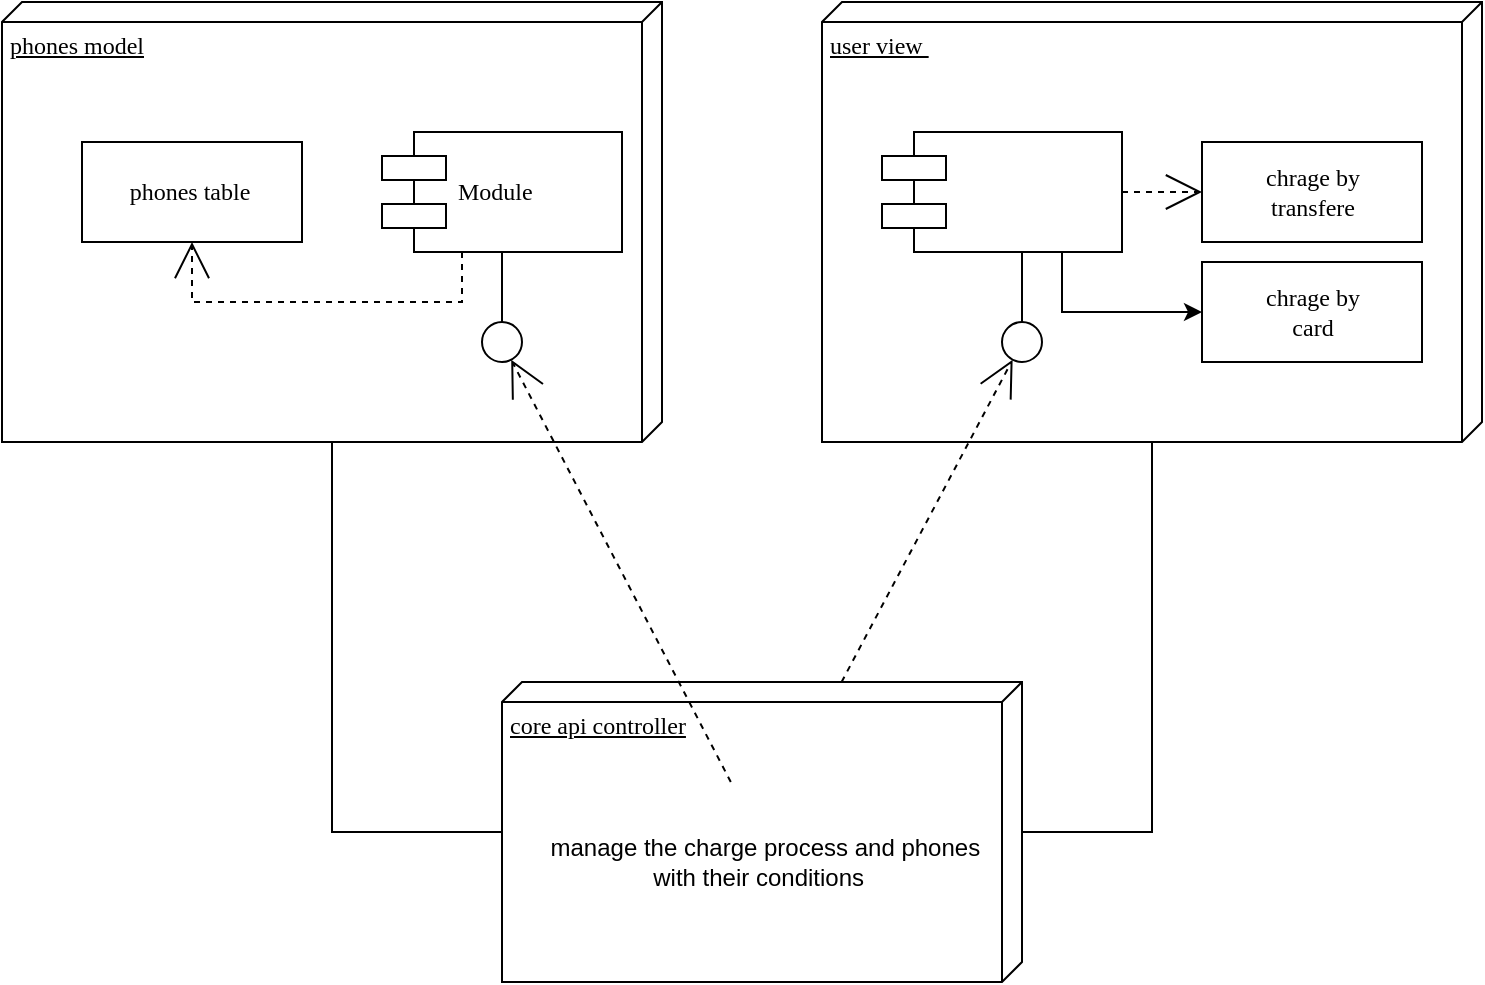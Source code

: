 <mxfile version="15.5.4" type="embed" pages="4"><diagram name="overview" id="5f0bae14-7c28-e335-631c-24af17079c00"><mxGraphModel dx="922" dy="735" grid="1" gridSize="10" guides="1" tooltips="1" connect="1" arrows="1" fold="1" page="1" pageScale="1" pageWidth="1100" pageHeight="850" background="none" math="0" shadow="0"><root><mxCell id="0"/><mxCell id="1" parent="0"/><mxCell id="39150e848f15840c-1" value="phones model" style="verticalAlign=top;align=left;spacingTop=8;spacingLeft=2;spacingRight=12;shape=cube;size=10;direction=south;fontStyle=4;html=1;rounded=0;shadow=0;comic=0;labelBackgroundColor=none;strokeWidth=1;fontFamily=Verdana;fontSize=12" parent="1" vertex="1"><mxGeometry x="120" y="70" width="330" height="220" as="geometry"/></mxCell><mxCell id="39150e848f15840c-2" value="user view&amp;nbsp;" style="verticalAlign=top;align=left;spacingTop=8;spacingLeft=2;spacingRight=12;shape=cube;size=10;direction=south;fontStyle=4;html=1;rounded=0;shadow=0;comic=0;labelBackgroundColor=none;strokeWidth=1;fontFamily=Verdana;fontSize=12" parent="1" vertex="1"><mxGeometry x="530" y="70" width="330" height="220" as="geometry"/></mxCell><mxCell id="39150e848f15840c-3" value="core api controller" style="verticalAlign=top;align=left;spacingTop=8;spacingLeft=2;spacingRight=12;shape=cube;size=10;direction=south;fontStyle=4;html=1;rounded=0;shadow=0;comic=0;labelBackgroundColor=none;strokeWidth=1;fontFamily=Verdana;fontSize=12" parent="1" vertex="1"><mxGeometry x="370" y="410" width="260" height="150" as="geometry"/></mxCell><mxCell id="39150e848f15840c-4" value="phones table&amp;nbsp;" style="html=1;rounded=0;shadow=0;comic=0;labelBackgroundColor=none;strokeWidth=1;fontFamily=Verdana;fontSize=12;align=center;" parent="1" vertex="1"><mxGeometry x="160" y="140" width="110" height="50" as="geometry"/></mxCell><mxCell id="39150e848f15840c-5" value="Module" style="shape=component;align=left;spacingLeft=36;rounded=0;shadow=0;comic=0;labelBackgroundColor=none;strokeWidth=1;fontFamily=Verdana;fontSize=12;html=1;" parent="1" vertex="1"><mxGeometry x="310" y="135" width="120" height="60" as="geometry"/></mxCell><mxCell id="39150e848f15840c-6" value="" style="ellipse;whiteSpace=wrap;html=1;rounded=0;shadow=0;comic=0;labelBackgroundColor=none;strokeWidth=1;fontFamily=Verdana;fontSize=12;align=center;" parent="1" vertex="1"><mxGeometry x="360" y="230" width="20" height="20" as="geometry"/></mxCell><mxCell id="T3z9Gx3ZVNxIIN7JmgHu-3" style="edgeStyle=orthogonalEdgeStyle;rounded=0;orthogonalLoop=1;jettySize=auto;html=1;exitX=0.75;exitY=1;exitDx=0;exitDy=0;entryX=0;entryY=0.5;entryDx=0;entryDy=0;" parent="1" source="39150e848f15840c-7" target="T3z9Gx3ZVNxIIN7JmgHu-1" edge="1"><mxGeometry relative="1" as="geometry"/></mxCell><mxCell id="39150e848f15840c-7" value="" style="shape=component;align=left;spacingLeft=36;rounded=0;shadow=0;comic=0;labelBackgroundColor=none;strokeWidth=1;fontFamily=Verdana;fontSize=12;html=1;" parent="1" vertex="1"><mxGeometry x="560" y="135" width="120" height="60" as="geometry"/></mxCell><mxCell id="39150e848f15840c-8" value="chrage by &lt;br&gt;transfere" style="html=1;rounded=0;shadow=0;comic=0;labelBackgroundColor=none;strokeWidth=1;fontFamily=Verdana;fontSize=12;align=center;" parent="1" vertex="1"><mxGeometry x="720" y="140" width="110" height="50" as="geometry"/></mxCell><mxCell id="39150e848f15840c-9" value="" style="ellipse;whiteSpace=wrap;html=1;rounded=0;shadow=0;comic=0;labelBackgroundColor=none;strokeWidth=1;fontFamily=Verdana;fontSize=12;align=center;" parent="1" vertex="1"><mxGeometry x="620" y="230" width="20" height="20" as="geometry"/></mxCell><mxCell id="39150e848f15840c-11" style="edgeStyle=none;rounded=0;html=1;dashed=1;labelBackgroundColor=none;startArrow=none;startFill=0;startSize=8;endArrow=open;endFill=0;endSize=16;fontFamily=Verdana;fontSize=12;" parent="1" target="39150e848f15840c-6" edge="1"><mxGeometry relative="1" as="geometry"><mxPoint x="484.4" y="460" as="sourcePoint"/></mxGeometry></mxCell><mxCell id="39150e848f15840c-12" style="edgeStyle=none;rounded=0;html=1;dashed=1;labelBackgroundColor=none;startArrow=none;startFill=0;startSize=8;endArrow=open;endFill=0;endSize=16;fontFamily=Verdana;fontSize=12;" parent="1" source="39150e848f15840c-3" target="39150e848f15840c-9" edge="1"><mxGeometry relative="1" as="geometry"/></mxCell><mxCell id="39150e848f15840c-13" style="edgeStyle=elbowEdgeStyle;rounded=0;html=1;labelBackgroundColor=none;startArrow=none;startFill=0;startSize=8;endArrow=none;endFill=0;endSize=16;fontFamily=Verdana;fontSize=12;" parent="1" source="39150e848f15840c-9" target="39150e848f15840c-7" edge="1"><mxGeometry relative="1" as="geometry"/></mxCell><mxCell id="39150e848f15840c-14" style="edgeStyle=elbowEdgeStyle;rounded=0;html=1;labelBackgroundColor=none;startArrow=none;startFill=0;startSize=8;endArrow=none;endFill=0;endSize=16;fontFamily=Verdana;fontSize=12;" parent="1" source="39150e848f15840c-6" target="39150e848f15840c-5" edge="1"><mxGeometry relative="1" as="geometry"/></mxCell><mxCell id="39150e848f15840c-15" style="edgeStyle=orthogonalEdgeStyle;rounded=0;html=1;labelBackgroundColor=none;startArrow=none;startFill=0;startSize=8;endArrow=open;endFill=0;endSize=16;fontFamily=Verdana;fontSize=12;dashed=1;" parent="1" source="39150e848f15840c-5" target="39150e848f15840c-4" edge="1"><mxGeometry relative="1" as="geometry"><Array as="points"><mxPoint x="350" y="220"/><mxPoint x="215" y="220"/></Array></mxGeometry></mxCell><mxCell id="39150e848f15840c-16" style="edgeStyle=orthogonalEdgeStyle;rounded=0;html=1;dashed=1;labelBackgroundColor=none;startArrow=none;startFill=0;startSize=8;endArrow=open;endFill=0;endSize=16;fontFamily=Verdana;fontSize=12;" parent="1" source="39150e848f15840c-7" target="39150e848f15840c-8" edge="1"><mxGeometry relative="1" as="geometry"/></mxCell><mxCell id="39150e848f15840c-17" style="edgeStyle=orthogonalEdgeStyle;rounded=0;html=1;labelBackgroundColor=none;startArrow=none;startFill=0;startSize=8;endArrow=none;endFill=0;endSize=16;fontFamily=Verdana;fontSize=12;" parent="1" source="39150e848f15840c-3" target="39150e848f15840c-2" edge="1"><mxGeometry relative="1" as="geometry"><Array as="points"><mxPoint x="695" y="485"/></Array></mxGeometry></mxCell><mxCell id="39150e848f15840c-18" style="edgeStyle=orthogonalEdgeStyle;rounded=0;html=1;labelBackgroundColor=none;startArrow=none;startFill=0;startSize=8;endArrow=none;endFill=0;endSize=16;fontFamily=Verdana;fontSize=12;" parent="1" source="39150e848f15840c-3" target="39150e848f15840c-1" edge="1"><mxGeometry relative="1" as="geometry"><Array as="points"><mxPoint x="285" y="485"/></Array></mxGeometry></mxCell><mxCell id="aQjoXTz78M6BusPIuLrC-1" value="&amp;nbsp;manage the charge process and phones with their conditions&amp;nbsp;" style="text;html=1;strokeColor=none;fillColor=none;align=center;verticalAlign=middle;whiteSpace=wrap;rounded=0;" parent="1" vertex="1"><mxGeometry x="380" y="460" width="240" height="80" as="geometry"/></mxCell><mxCell id="T3z9Gx3ZVNxIIN7JmgHu-1" value="chrage by &lt;br&gt;card" style="html=1;rounded=0;shadow=0;comic=0;labelBackgroundColor=none;strokeWidth=1;fontFamily=Verdana;fontSize=12;align=center;" parent="1" vertex="1"><mxGeometry x="720" y="200" width="110" height="50" as="geometry"/></mxCell></root></mxGraphModel></diagram><diagram id="EF_LZFoPeFI5Ngoee_ZV" name=" tables"><mxGraphModel dx="922" dy="399" grid="1" gridSize="10" guides="1" tooltips="1" connect="1" arrows="1" fold="1" page="1" pageScale="1" pageWidth="850" pageHeight="1100" math="0" shadow="0"><root><mxCell id="nzLGvsEe7ojmA1JI-rmk-0"/><mxCell id="nzLGvsEe7ojmA1JI-rmk-1" parent="nzLGvsEe7ojmA1JI-rmk-0"/><mxCell id="nzLGvsEe7ojmA1JI-rmk-2" value="Authcore - phones table" style="shape=table;startSize=30;container=1;collapsible=0;childLayout=tableLayout;fontStyle=1;align=center;pointerEvents=1;" parent="nzLGvsEe7ojmA1JI-rmk-1" vertex="1"><mxGeometry x="180" y="180" width="1240" height="373" as="geometry"/></mxCell><mxCell id="nzLGvsEe7ojmA1JI-rmk-3" value="" style="shape=partialRectangle;html=1;whiteSpace=wrap;collapsible=0;dropTarget=0;pointerEvents=0;fillColor=none;top=0;left=0;bottom=0;right=0;points=[[0,0.5],[1,0.5]];portConstraint=eastwest;" parent="nzLGvsEe7ojmA1JI-rmk-2" vertex="1"><mxGeometry y="30" width="1240" height="30" as="geometry"/></mxCell><mxCell id="nzLGvsEe7ojmA1JI-rmk-24" value="id" style="shape=partialRectangle;html=1;whiteSpace=wrap;connectable=0;fillColor=none;top=0;left=0;bottom=0;right=0;overflow=hidden;pointerEvents=1;" parent="nzLGvsEe7ojmA1JI-rmk-3" vertex="1"><mxGeometry width="146" height="30" as="geometry"><mxRectangle width="146" height="30" as="alternateBounds"/></mxGeometry></mxCell><mxCell id="nzLGvsEe7ojmA1JI-rmk-21" value="phone" style="shape=partialRectangle;html=1;whiteSpace=wrap;connectable=0;fillColor=none;top=0;left=0;bottom=0;right=0;overflow=hidden;pointerEvents=1;" parent="nzLGvsEe7ojmA1JI-rmk-3" vertex="1"><mxGeometry x="146" width="145" height="30" as="geometry"><mxRectangle width="145" height="30" as="alternateBounds"/></mxGeometry></mxCell><mxCell id="nzLGvsEe7ojmA1JI-rmk-18" value="provider" style="shape=partialRectangle;html=1;whiteSpace=wrap;connectable=0;fillColor=none;top=0;left=0;bottom=0;right=0;overflow=hidden;pointerEvents=1;" parent="nzLGvsEe7ojmA1JI-rmk-3" vertex="1"><mxGeometry x="291" width="147" height="30" as="geometry"><mxRectangle width="147" height="30" as="alternateBounds"/></mxGeometry></mxCell><mxCell id="nzLGvsEe7ojmA1JI-rmk-15" value="balance" style="shape=partialRectangle;html=1;whiteSpace=wrap;connectable=0;fillColor=none;top=0;left=0;bottom=0;right=0;overflow=hidden;pointerEvents=1;" parent="nzLGvsEe7ojmA1JI-rmk-3" vertex="1"><mxGeometry x="438" width="145" height="30" as="geometry"><mxRectangle width="145" height="30" as="alternateBounds"/></mxGeometry></mxCell><mxCell id="nzLGvsEe7ojmA1JI-rmk-4" value="status&amp;nbsp;" style="shape=partialRectangle;html=1;whiteSpace=wrap;connectable=0;fillColor=none;top=0;left=0;bottom=0;right=0;overflow=hidden;pointerEvents=1;" parent="nzLGvsEe7ojmA1JI-rmk-3" vertex="1"><mxGeometry x="583" width="146" height="30" as="geometry"><mxRectangle width="146" height="30" as="alternateBounds"/></mxGeometry></mxCell><mxCell id="nzLGvsEe7ojmA1JI-rmk-5" value="set__dayli_limit" style="shape=partialRectangle;html=1;whiteSpace=wrap;connectable=0;fillColor=none;top=0;left=0;bottom=0;right=0;overflow=hidden;pointerEvents=1;" parent="nzLGvsEe7ojmA1JI-rmk-3" vertex="1"><mxGeometry x="729" width="146" height="30" as="geometry"><mxRectangle width="146" height="30" as="alternateBounds"/></mxGeometry></mxCell><mxCell id="nzLGvsEe7ojmA1JI-rmk-6" value="api_token" style="shape=partialRectangle;html=1;whiteSpace=wrap;connectable=0;fillColor=none;top=0;left=0;bottom=0;right=0;overflow=hidden;pointerEvents=1;" parent="nzLGvsEe7ojmA1JI-rmk-3" vertex="1"><mxGeometry x="875" width="183" height="30" as="geometry"><mxRectangle width="183" height="30" as="alternateBounds"/></mxGeometry></mxCell><mxCell id="nzLGvsEe7ojmA1JI-rmk-30" value="charge_type" style="shape=partialRectangle;html=1;whiteSpace=wrap;connectable=0;fillColor=none;top=0;left=0;bottom=0;right=0;overflow=hidden;pointerEvents=1;" parent="nzLGvsEe7ojmA1JI-rmk-3" vertex="1"><mxGeometry x="1058" width="182" height="30" as="geometry"><mxRectangle width="182" height="30" as="alternateBounds"/></mxGeometry></mxCell><mxCell id="nzLGvsEe7ojmA1JI-rmk-7" value="" style="shape=partialRectangle;html=1;whiteSpace=wrap;collapsible=0;dropTarget=0;pointerEvents=0;fillColor=none;top=0;left=0;bottom=0;right=0;points=[[0,0.5],[1,0.5]];portConstraint=eastwest;" parent="nzLGvsEe7ojmA1JI-rmk-2" vertex="1"><mxGeometry y="60" width="1240" height="156" as="geometry"/></mxCell><mxCell id="nzLGvsEe7ojmA1JI-rmk-25" style="shape=partialRectangle;html=1;whiteSpace=wrap;connectable=0;fillColor=none;top=0;left=0;bottom=0;right=0;overflow=hidden;pointerEvents=1;" parent="nzLGvsEe7ojmA1JI-rmk-7" vertex="1"><mxGeometry width="146" height="156" as="geometry"><mxRectangle width="146" height="156" as="alternateBounds"/></mxGeometry></mxCell><mxCell id="nzLGvsEe7ojmA1JI-rmk-22" style="shape=partialRectangle;html=1;whiteSpace=wrap;connectable=0;fillColor=none;top=0;left=0;bottom=0;right=0;overflow=hidden;pointerEvents=1;" parent="nzLGvsEe7ojmA1JI-rmk-7" vertex="1"><mxGeometry x="146" width="145" height="156" as="geometry"><mxRectangle width="145" height="156" as="alternateBounds"/></mxGeometry></mxCell><mxCell id="nzLGvsEe7ojmA1JI-rmk-19" style="shape=partialRectangle;html=1;whiteSpace=wrap;connectable=0;fillColor=none;top=0;left=0;bottom=0;right=0;overflow=hidden;pointerEvents=1;" parent="nzLGvsEe7ojmA1JI-rmk-7" vertex="1"><mxGeometry x="291" width="147" height="156" as="geometry"><mxRectangle width="147" height="156" as="alternateBounds"/></mxGeometry></mxCell><mxCell id="nzLGvsEe7ojmA1JI-rmk-16" style="shape=partialRectangle;html=1;whiteSpace=wrap;connectable=0;fillColor=none;top=0;left=0;bottom=0;right=0;overflow=hidden;pointerEvents=1;" parent="nzLGvsEe7ojmA1JI-rmk-7" vertex="1"><mxGeometry x="438" width="145" height="156" as="geometry"><mxRectangle width="145" height="156" as="alternateBounds"/></mxGeometry></mxCell><mxCell id="nzLGvsEe7ojmA1JI-rmk-8" value="" style="shape=partialRectangle;html=1;whiteSpace=wrap;connectable=0;fillColor=none;top=0;left=0;bottom=0;right=0;overflow=hidden;pointerEvents=1;" parent="nzLGvsEe7ojmA1JI-rmk-7" vertex="1"><mxGeometry x="583" width="146" height="156" as="geometry"><mxRectangle width="146" height="156" as="alternateBounds"/></mxGeometry></mxCell><mxCell id="nzLGvsEe7ojmA1JI-rmk-9" value="" style="shape=partialRectangle;html=1;whiteSpace=wrap;connectable=0;fillColor=none;top=0;left=0;bottom=0;right=0;overflow=hidden;pointerEvents=1;" parent="nzLGvsEe7ojmA1JI-rmk-7" vertex="1"><mxGeometry x="729" width="146" height="156" as="geometry"><mxRectangle width="146" height="156" as="alternateBounds"/></mxGeometry></mxCell><mxCell id="nzLGvsEe7ojmA1JI-rmk-10" value="" style="shape=partialRectangle;html=1;whiteSpace=wrap;connectable=0;fillColor=none;top=0;left=0;bottom=0;right=0;overflow=hidden;pointerEvents=1;" parent="nzLGvsEe7ojmA1JI-rmk-7" vertex="1"><mxGeometry x="875" width="183" height="156" as="geometry"><mxRectangle width="183" height="156" as="alternateBounds"/></mxGeometry></mxCell><mxCell id="nzLGvsEe7ojmA1JI-rmk-31" style="shape=partialRectangle;html=1;whiteSpace=wrap;connectable=0;fillColor=none;top=0;left=0;bottom=0;right=0;overflow=hidden;pointerEvents=1;" parent="nzLGvsEe7ojmA1JI-rmk-7" vertex="1"><mxGeometry x="1058" width="182" height="156" as="geometry"><mxRectangle width="182" height="156" as="alternateBounds"/></mxGeometry></mxCell><mxCell id="nzLGvsEe7ojmA1JI-rmk-11" value="" style="shape=partialRectangle;html=1;whiteSpace=wrap;collapsible=0;dropTarget=0;pointerEvents=0;fillColor=none;top=0;left=0;bottom=0;right=0;points=[[0,0.5],[1,0.5]];portConstraint=eastwest;" parent="nzLGvsEe7ojmA1JI-rmk-2" vertex="1"><mxGeometry y="216" width="1240" height="157" as="geometry"/></mxCell><mxCell id="nzLGvsEe7ojmA1JI-rmk-26" style="shape=partialRectangle;html=1;whiteSpace=wrap;connectable=0;fillColor=none;top=0;left=0;bottom=0;right=0;overflow=hidden;pointerEvents=1;" parent="nzLGvsEe7ojmA1JI-rmk-11" vertex="1"><mxGeometry width="146" height="157" as="geometry"><mxRectangle width="146" height="157" as="alternateBounds"/></mxGeometry></mxCell><mxCell id="nzLGvsEe7ojmA1JI-rmk-23" style="shape=partialRectangle;html=1;whiteSpace=wrap;connectable=0;fillColor=none;top=0;left=0;bottom=0;right=0;overflow=hidden;pointerEvents=1;" parent="nzLGvsEe7ojmA1JI-rmk-11" vertex="1"><mxGeometry x="146" width="145" height="157" as="geometry"><mxRectangle width="145" height="157" as="alternateBounds"/></mxGeometry></mxCell><mxCell id="nzLGvsEe7ojmA1JI-rmk-20" style="shape=partialRectangle;html=1;whiteSpace=wrap;connectable=0;fillColor=none;top=0;left=0;bottom=0;right=0;overflow=hidden;pointerEvents=1;" parent="nzLGvsEe7ojmA1JI-rmk-11" vertex="1"><mxGeometry x="291" width="147" height="157" as="geometry"><mxRectangle width="147" height="157" as="alternateBounds"/></mxGeometry></mxCell><mxCell id="nzLGvsEe7ojmA1JI-rmk-17" style="shape=partialRectangle;html=1;whiteSpace=wrap;connectable=0;fillColor=none;top=0;left=0;bottom=0;right=0;overflow=hidden;pointerEvents=1;" parent="nzLGvsEe7ojmA1JI-rmk-11" vertex="1"><mxGeometry x="438" width="145" height="157" as="geometry"><mxRectangle width="145" height="157" as="alternateBounds"/></mxGeometry></mxCell><mxCell id="nzLGvsEe7ojmA1JI-rmk-12" value="" style="shape=partialRectangle;html=1;whiteSpace=wrap;connectable=0;fillColor=none;top=0;left=0;bottom=0;right=0;overflow=hidden;pointerEvents=1;" parent="nzLGvsEe7ojmA1JI-rmk-11" vertex="1"><mxGeometry x="583" width="146" height="157" as="geometry"><mxRectangle width="146" height="157" as="alternateBounds"/></mxGeometry></mxCell><mxCell id="nzLGvsEe7ojmA1JI-rmk-13" value="" style="shape=partialRectangle;html=1;whiteSpace=wrap;connectable=0;fillColor=none;top=0;left=0;bottom=0;right=0;overflow=hidden;pointerEvents=1;" parent="nzLGvsEe7ojmA1JI-rmk-11" vertex="1"><mxGeometry x="729" width="146" height="157" as="geometry"><mxRectangle width="146" height="157" as="alternateBounds"/></mxGeometry></mxCell><mxCell id="nzLGvsEe7ojmA1JI-rmk-14" value="" style="shape=partialRectangle;html=1;whiteSpace=wrap;connectable=0;fillColor=none;top=0;left=0;bottom=0;right=0;overflow=hidden;pointerEvents=1;" parent="nzLGvsEe7ojmA1JI-rmk-11" vertex="1"><mxGeometry x="875" width="183" height="157" as="geometry"><mxRectangle width="183" height="157" as="alternateBounds"/></mxGeometry></mxCell><mxCell id="nzLGvsEe7ojmA1JI-rmk-32" style="shape=partialRectangle;html=1;whiteSpace=wrap;connectable=0;fillColor=none;top=0;left=0;bottom=0;right=0;overflow=hidden;pointerEvents=1;" parent="nzLGvsEe7ojmA1JI-rmk-11" vertex="1"><mxGeometry x="1058" width="182" height="157" as="geometry"><mxRectangle width="182" height="157" as="alternateBounds"/></mxGeometry></mxCell><mxCell id="vJBzb6Nn0SSdUNUUH3a2-0" value="transaction log" style="shape=table;childLayout=tableLayout;rowLines=0;columnLines=0;startSize=40;collapsible=0;recursiveResize=0;expand=0;pointerEvents=0;" parent="nzLGvsEe7ojmA1JI-rmk-1" vertex="1"><mxGeometry x="180" y="580" width="1240" height="280" as="geometry"/></mxCell><mxCell id="vJBzb6Nn0SSdUNUUH3a2-1" value="" style="swimlane;horizontal=0;points=[[0,0.5],[1,0.5]];portConstraint=eastwest;startSize=40;collapsible=0;recursiveResize=0;expand=0;pointerEvents=0;" parent="vJBzb6Nn0SSdUNUUH3a2-0" vertex="1"><mxGeometry y="40" width="1240" height="120" as="geometry"/></mxCell><mxCell id="vJBzb6Nn0SSdUNUUH3a2-2" value="id" style="swimlane;connectable=0;startSize=40;collapsible=0;recursiveResize=0;expand=0;pointerEvents=0;" parent="vJBzb6Nn0SSdUNUUH3a2-1" vertex="1"><mxGeometry x="40" width="120" height="120" as="geometry"><mxRectangle width="120" height="120" as="alternateBounds"/></mxGeometry></mxCell><mxCell id="vJBzb6Nn0SSdUNUUH3a2-3" value="date" style="swimlane;connectable=0;startSize=40;collapsible=0;recursiveResize=0;expand=0;pointerEvents=0;" parent="vJBzb6Nn0SSdUNUUH3a2-1" vertex="1"><mxGeometry x="160" width="120" height="120" as="geometry"><mxRectangle width="120" height="120" as="alternateBounds"/></mxGeometry></mxCell><mxCell id="vJBzb6Nn0SSdUNUUH3a2-4" value="amount" style="swimlane;connectable=0;startSize=40;collapsible=0;recursiveResize=0;expand=0;pointerEvents=0;" parent="vJBzb6Nn0SSdUNUUH3a2-1" vertex="1"><mxGeometry x="280" width="120" height="120" as="geometry"><mxRectangle width="120" height="120" as="alternateBounds"/></mxGeometry></mxCell><mxCell id="vJBzb6Nn0SSdUNUUH3a2-5" value="user_id" style="swimlane;connectable=0;startSize=40;collapsible=0;recursiveResize=0;expand=0;pointerEvents=0;" parent="vJBzb6Nn0SSdUNUUH3a2-1" vertex="1"><mxGeometry x="400" width="120" height="120" as="geometry"><mxRectangle width="120" height="120" as="alternateBounds"/></mxGeometry></mxCell><mxCell id="vJBzb6Nn0SSdUNUUH3a2-6" value="user_number" style="swimlane;connectable=0;startSize=40;collapsible=0;recursiveResize=0;expand=0;pointerEvents=0;" parent="vJBzb6Nn0SSdUNUUH3a2-1" vertex="1"><mxGeometry x="520" width="120" height="120" as="geometry"><mxRectangle width="120" height="120" as="alternateBounds"/></mxGeometry></mxCell><mxCell id="vJBzb6Nn0SSdUNUUH3a2-7" value="core_phone" style="swimlane;connectable=0;startSize=40;collapsible=0;recursiveResize=0;expand=0;pointerEvents=0;" parent="vJBzb6Nn0SSdUNUUH3a2-1" vertex="1"><mxGeometry x="640" width="120" height="120" as="geometry"><mxRectangle width="120" height="120" as="alternateBounds"/></mxGeometry></mxCell><mxCell id="vJBzb6Nn0SSdUNUUH3a2-8" value="core_phone_balance" style="swimlane;connectable=0;startSize=40;collapsible=0;recursiveResize=0;expand=0;pointerEvents=0;" parent="vJBzb6Nn0SSdUNUUH3a2-1" vertex="1"><mxGeometry x="760" width="140" height="120" as="geometry"><mxRectangle width="140" height="120" as="alternateBounds"/></mxGeometry></mxCell><mxCell id="vJBzb6Nn0SSdUNUUH3a2-9" value="status" style="swimlane;connectable=0;startSize=40;collapsible=0;recursiveResize=0;expand=0;pointerEvents=0;" parent="vJBzb6Nn0SSdUNUUH3a2-1" vertex="1"><mxGeometry x="900" width="100" height="120" as="geometry"><mxRectangle width="100" height="120" as="alternateBounds"/></mxGeometry></mxCell><mxCell id="vJBzb6Nn0SSdUNUUH3a2-10" value="" style="swimlane;connectable=0;startSize=40;collapsible=0;recursiveResize=0;expand=0;pointerEvents=0;" parent="vJBzb6Nn0SSdUNUUH3a2-1" vertex="1"><mxGeometry x="1000" width="120" height="120" as="geometry"><mxRectangle width="120" height="120" as="alternateBounds"/></mxGeometry></mxCell><mxCell id="vJBzb6Nn0SSdUNUUH3a2-11" value="" style="swimlane;connectable=0;startSize=40;collapsible=0;recursiveResize=0;expand=0;pointerEvents=0;" parent="vJBzb6Nn0SSdUNUUH3a2-1" vertex="1"><mxGeometry x="1120" width="120" height="120" as="geometry"><mxRectangle width="120" height="120" as="alternateBounds"/></mxGeometry></mxCell><mxCell id="vJBzb6Nn0SSdUNUUH3a2-12" value="" style="swimlane;horizontal=0;points=[[0,0.5],[1,0.5]];portConstraint=eastwest;startSize=40;collapsible=0;recursiveResize=0;expand=0;pointerEvents=0;" parent="vJBzb6Nn0SSdUNUUH3a2-0" vertex="1"><mxGeometry y="160" width="1240" height="120" as="geometry"/></mxCell><mxCell id="vJBzb6Nn0SSdUNUUH3a2-13" value="" style="swimlane;connectable=0;startSize=0;collapsible=0;recursiveResize=0;expand=0;pointerEvents=0;" parent="vJBzb6Nn0SSdUNUUH3a2-12" vertex="1"><mxGeometry x="40" width="120" height="120" as="geometry"><mxRectangle width="120" height="120" as="alternateBounds"/></mxGeometry></mxCell><mxCell id="vJBzb6Nn0SSdUNUUH3a2-14" value="" style="swimlane;connectable=0;startSize=0;collapsible=0;recursiveResize=0;expand=0;pointerEvents=0;" parent="vJBzb6Nn0SSdUNUUH3a2-12" vertex="1"><mxGeometry x="160" width="120" height="120" as="geometry"><mxRectangle width="120" height="120" as="alternateBounds"/></mxGeometry></mxCell><mxCell id="vJBzb6Nn0SSdUNUUH3a2-15" value="" style="swimlane;connectable=0;startSize=0;collapsible=0;recursiveResize=0;expand=0;pointerEvents=0;" parent="vJBzb6Nn0SSdUNUUH3a2-12" vertex="1"><mxGeometry x="280" width="120" height="120" as="geometry"><mxRectangle width="120" height="120" as="alternateBounds"/></mxGeometry></mxCell><mxCell id="vJBzb6Nn0SSdUNUUH3a2-16" value="" style="swimlane;connectable=0;startSize=0;collapsible=0;recursiveResize=0;expand=0;pointerEvents=0;" parent="vJBzb6Nn0SSdUNUUH3a2-12" vertex="1"><mxGeometry x="400" width="120" height="120" as="geometry"><mxRectangle width="120" height="120" as="alternateBounds"/></mxGeometry></mxCell><mxCell id="vJBzb6Nn0SSdUNUUH3a2-17" value="" style="swimlane;connectable=0;startSize=0;collapsible=0;recursiveResize=0;expand=0;pointerEvents=0;" parent="vJBzb6Nn0SSdUNUUH3a2-12" vertex="1"><mxGeometry x="520" width="120" height="120" as="geometry"><mxRectangle width="120" height="120" as="alternateBounds"/></mxGeometry></mxCell><mxCell id="vJBzb6Nn0SSdUNUUH3a2-18" value="" style="swimlane;connectable=0;startSize=0;collapsible=0;recursiveResize=0;expand=0;pointerEvents=0;" parent="vJBzb6Nn0SSdUNUUH3a2-12" vertex="1"><mxGeometry x="640" width="120" height="120" as="geometry"><mxRectangle width="120" height="120" as="alternateBounds"/></mxGeometry></mxCell><mxCell id="vJBzb6Nn0SSdUNUUH3a2-19" value="" style="swimlane;connectable=0;startSize=0;collapsible=0;recursiveResize=0;expand=0;pointerEvents=0;" parent="vJBzb6Nn0SSdUNUUH3a2-12" vertex="1"><mxGeometry x="760" width="140" height="120" as="geometry"><mxRectangle width="140" height="120" as="alternateBounds"/></mxGeometry></mxCell><mxCell id="vJBzb6Nn0SSdUNUUH3a2-20" value="" style="swimlane;connectable=0;startSize=0;collapsible=0;recursiveResize=0;expand=0;pointerEvents=0;" parent="vJBzb6Nn0SSdUNUUH3a2-12" vertex="1"><mxGeometry x="900" width="100" height="120" as="geometry"><mxRectangle width="100" height="120" as="alternateBounds"/></mxGeometry></mxCell><mxCell id="vJBzb6Nn0SSdUNUUH3a2-21" value="" style="swimlane;connectable=0;startSize=0;collapsible=0;recursiveResize=0;expand=0;pointerEvents=0;" parent="vJBzb6Nn0SSdUNUUH3a2-12" vertex="1"><mxGeometry x="1000" width="120" height="120" as="geometry"><mxRectangle width="120" height="120" as="alternateBounds"/></mxGeometry></mxCell><mxCell id="vJBzb6Nn0SSdUNUUH3a2-22" value="" style="swimlane;connectable=0;startSize=0;collapsible=0;recursiveResize=0;expand=0;pointerEvents=0;" parent="vJBzb6Nn0SSdUNUUH3a2-12" vertex="1"><mxGeometry x="1120" width="120" height="120" as="geometry"><mxRectangle width="120" height="120" as="alternateBounds"/></mxGeometry></mxCell></root></mxGraphModel></diagram><diagram id="6Lw2Li9Hv4pHwgjgA6-K" name="checkout"><mxGraphModel dx="1085" dy="469" grid="1" gridSize="10" guides="1" tooltips="1" connect="1" arrows="1" fold="1" page="1" pageScale="1" pageWidth="850" pageHeight="1100" math="0" shadow="0"><root><mxCell id="k8bE74Q5Vmpq4IxRuI57-0"/><mxCell id="k8bE74Q5Vmpq4IxRuI57-1" parent="k8bE74Q5Vmpq4IxRuI57-0"/><mxCell id="8Ibwj0CYzQewX4a4Tj5T-0" value="" style="image;html=1;image=img/lib/clip_art/people/Suit_Man_Green_128x128.png" parent="k8bE74Q5Vmpq4IxRuI57-1" vertex="1"><mxGeometry x="370" y="40" width="80" height="80" as="geometry"/></mxCell><mxCell id="8Ibwj0CYzQewX4a4Tj5T-3" value="" style="edgeStyle=orthogonalEdgeStyle;rounded=0;orthogonalLoop=1;jettySize=auto;html=1;" parent="k8bE74Q5Vmpq4IxRuI57-1" source="8Ibwj0CYzQewX4a4Tj5T-1" target="8Ibwj0CYzQewX4a4Tj5T-2" edge="1"><mxGeometry relative="1" as="geometry"/></mxCell><mxCell id="8Ibwj0CYzQewX4a4Tj5T-1" value="checkout page" style="text;html=1;align=center;verticalAlign=middle;resizable=0;points=[];autosize=1;strokeColor=none;fillColor=none;" parent="k8bE74Q5Vmpq4IxRuI57-1" vertex="1"><mxGeometry x="365" y="110" width="90" height="20" as="geometry"/></mxCell><mxCell id="8Ibwj0CYzQewX4a4Tj5T-9" value="" style="edgeStyle=orthogonalEdgeStyle;rounded=0;orthogonalLoop=1;jettySize=auto;html=1;" parent="k8bE74Q5Vmpq4IxRuI57-1" source="8Ibwj0CYzQewX4a4Tj5T-2" target="8Ibwj0CYzQewX4a4Tj5T-8" edge="1"><mxGeometry relative="1" as="geometry"/></mxCell><mxCell id="8Ibwj0CYzQewX4a4Tj5T-11" value="" style="edgeStyle=orthogonalEdgeStyle;rounded=0;orthogonalLoop=1;jettySize=auto;html=1;" parent="k8bE74Q5Vmpq4IxRuI57-1" source="8Ibwj0CYzQewX4a4Tj5T-2" target="8Ibwj0CYzQewX4a4Tj5T-10" edge="1"><mxGeometry relative="1" as="geometry"/></mxCell><mxCell id="8Ibwj0CYzQewX4a4Tj5T-2" value="select charge type&amp;nbsp;" style="rhombus;whiteSpace=wrap;html=1;fontFamily=Helvetica;fontSize=12;fontColor=#f0f0f0;align=center;strokeColor=#f0f0f0;fillColor=#2a2a2a;" parent="k8bE74Q5Vmpq4IxRuI57-1" vertex="1"><mxGeometry x="350" y="170" width="120" height="120" as="geometry"/></mxCell><mxCell id="8Ibwj0CYzQewX4a4Tj5T-14" value="" style="edgeStyle=orthogonalEdgeStyle;rounded=0;orthogonalLoop=1;jettySize=auto;html=1;" parent="k8bE74Q5Vmpq4IxRuI57-1" source="8Ibwj0CYzQewX4a4Tj5T-8" target="8Ibwj0CYzQewX4a4Tj5T-13" edge="1"><mxGeometry relative="1" as="geometry"><Array as="points"><mxPoint x="620" y="490"/></Array></mxGeometry></mxCell><mxCell id="8Ibwj0CYzQewX4a4Tj5T-8" value="transfer" style="whiteSpace=wrap;html=1;" parent="k8bE74Q5Vmpq4IxRuI57-1" vertex="1"><mxGeometry x="550" y="200" width="120" height="60" as="geometry"/></mxCell><mxCell id="8Ibwj0CYzQewX4a4Tj5T-15" style="edgeStyle=orthogonalEdgeStyle;rounded=0;orthogonalLoop=1;jettySize=auto;html=1;exitX=0.5;exitY=1;exitDx=0;exitDy=0;entryX=0;entryY=0.5;entryDx=0;entryDy=0;" parent="k8bE74Q5Vmpq4IxRuI57-1" source="8Ibwj0CYzQewX4a4Tj5T-10" target="8Ibwj0CYzQewX4a4Tj5T-13" edge="1"><mxGeometry relative="1" as="geometry"/></mxCell><mxCell id="8Ibwj0CYzQewX4a4Tj5T-10" value="card" style="whiteSpace=wrap;html=1;" parent="k8bE74Q5Vmpq4IxRuI57-1" vertex="1"><mxGeometry x="150" y="200" width="120" height="60" as="geometry"/></mxCell><mxCell id="LxQQXr0ZSpcnUXzLKgWr-0" style="edgeStyle=orthogonalEdgeStyle;rounded=0;orthogonalLoop=1;jettySize=auto;html=1;entryX=0.5;entryY=0;entryDx=0;entryDy=0;" parent="k8bE74Q5Vmpq4IxRuI57-1" source="8Ibwj0CYzQewX4a4Tj5T-13" target="LxQQXr0ZSpcnUXzLKgWr-1" edge="1"><mxGeometry relative="1" as="geometry"><mxPoint x="410" y="590" as="targetPoint"/></mxGeometry></mxCell><mxCell id="8Ibwj0CYzQewX4a4Tj5T-13" value="core&amp;nbsp;&lt;br&gt;transaction verfiy" style="whiteSpace=wrap;html=1;" parent="k8bE74Q5Vmpq4IxRuI57-1" vertex="1"><mxGeometry x="350" y="460" width="120" height="60" as="geometry"/></mxCell><mxCell id="Mk-Ze5R7_nHXyjk9jKOV-1" value="" style="edgeStyle=orthogonalEdgeStyle;rounded=0;orthogonalLoop=1;jettySize=auto;html=1;" parent="k8bE74Q5Vmpq4IxRuI57-1" source="LxQQXr0ZSpcnUXzLKgWr-1" target="Mk-Ze5R7_nHXyjk9jKOV-0" edge="1"><mxGeometry relative="1" as="geometry"/></mxCell><mxCell id="LxQQXr0ZSpcnUXzLKgWr-1" value="log the transaction" style="whiteSpace=wrap;html=1;" parent="k8bE74Q5Vmpq4IxRuI57-1" vertex="1"><mxGeometry x="350" y="570" width="120" height="60" as="geometry"/></mxCell><mxCell id="TFq2gJoqdJba1FpBUaJx-1" value="" style="edgeStyle=orthogonalEdgeStyle;rounded=0;orthogonalLoop=1;jettySize=auto;html=1;" parent="k8bE74Q5Vmpq4IxRuI57-1" source="LxQQXr0ZSpcnUXzLKgWr-2" target="TFq2gJoqdJba1FpBUaJx-0" edge="1"><mxGeometry relative="1" as="geometry"/></mxCell><mxCell id="LxQQXr0ZSpcnUXzLKgWr-2" value="update user balance" style="whiteSpace=wrap;html=1;" parent="k8bE74Q5Vmpq4IxRuI57-1" vertex="1"><mxGeometry x="520" y="770" width="120" height="60" as="geometry"/></mxCell><mxCell id="TFq2gJoqdJba1FpBUaJx-0" value="redirect to the success callback link" style="whiteSpace=wrap;html=1;" parent="k8bE74Q5Vmpq4IxRuI57-1" vertex="1"><mxGeometry x="520" y="930" width="120" height="60" as="geometry"/></mxCell><mxCell id="Mk-Ze5R7_nHXyjk9jKOV-2" style="edgeStyle=orthogonalEdgeStyle;rounded=0;orthogonalLoop=1;jettySize=auto;html=1;exitX=1;exitY=0.5;exitDx=0;exitDy=0;entryX=0.5;entryY=0;entryDx=0;entryDy=0;" parent="k8bE74Q5Vmpq4IxRuI57-1" source="Mk-Ze5R7_nHXyjk9jKOV-0" target="LxQQXr0ZSpcnUXzLKgWr-2" edge="1"><mxGeometry relative="1" as="geometry"/></mxCell><mxCell id="Mk-Ze5R7_nHXyjk9jKOV-5" style="edgeStyle=orthogonalEdgeStyle;rounded=0;orthogonalLoop=1;jettySize=auto;html=1;exitX=0;exitY=0.5;exitDx=0;exitDy=0;" parent="k8bE74Q5Vmpq4IxRuI57-1" source="Mk-Ze5R7_nHXyjk9jKOV-0" target="Mk-Ze5R7_nHXyjk9jKOV-4" edge="1"><mxGeometry relative="1" as="geometry"/></mxCell><mxCell id="Mk-Ze5R7_nHXyjk9jKOV-0" value="if success" style="rhombus;whiteSpace=wrap;html=1;" parent="k8bE74Q5Vmpq4IxRuI57-1" vertex="1"><mxGeometry x="370" y="700" width="80" height="80" as="geometry"/></mxCell><mxCell id="Mk-Ze5R7_nHXyjk9jKOV-6" style="edgeStyle=orthogonalEdgeStyle;rounded=0;orthogonalLoop=1;jettySize=auto;html=1;entryX=0.5;entryY=0;entryDx=0;entryDy=0;" parent="k8bE74Q5Vmpq4IxRuI57-1" source="Mk-Ze5R7_nHXyjk9jKOV-4" target="Mk-Ze5R7_nHXyjk9jKOV-7" edge="1"><mxGeometry relative="1" as="geometry"><mxPoint x="170" y="930" as="targetPoint"/></mxGeometry></mxCell><mxCell id="Mk-Ze5R7_nHXyjk9jKOV-4" value="no" style="text;html=1;align=center;verticalAlign=middle;resizable=0;points=[];autosize=1;strokeColor=none;fillColor=none;" parent="k8bE74Q5Vmpq4IxRuI57-1" vertex="1"><mxGeometry x="295" y="730" width="30" height="20" as="geometry"/></mxCell><mxCell id="Mk-Ze5R7_nHXyjk9jKOV-7" value="&lt;span&gt;redirect to the fail callback link&lt;/span&gt;" style="whiteSpace=wrap;html=1;" parent="k8bE74Q5Vmpq4IxRuI57-1" vertex="1"><mxGeometry x="110" y="930" width="120" height="60" as="geometry"/></mxCell></root></mxGraphModel></diagram><diagram name="transfer-checkout" id="A1aDBQUV5oECxKytpTME"><mxGraphModel dx="2387" dy="665" grid="1" gridSize="10" guides="1" tooltips="1" connect="1" arrows="1" fold="1" page="1" pageScale="1" pageWidth="850" pageHeight="1100" math="0" shadow="0"><root><mxCell id="q5xbeKOn2-crCkHZb8qf-0"/><mxCell id="q5xbeKOn2-crCkHZb8qf-1" parent="q5xbeKOn2-crCkHZb8qf-0"/><mxCell id="q5xbeKOn2-crCkHZb8qf-2" value="" style="image;html=1;image=img/lib/clip_art/people/Suit_Man_Green_128x128.png" parent="q5xbeKOn2-crCkHZb8qf-1" vertex="1"><mxGeometry x="370" y="40" width="80" height="80" as="geometry"/></mxCell><mxCell id="q5xbeKOn2-crCkHZb8qf-3" value="" style="edgeStyle=orthogonalEdgeStyle;rounded=0;orthogonalLoop=1;jettySize=auto;html=1;" parent="q5xbeKOn2-crCkHZb8qf-1" source="q5xbeKOn2-crCkHZb8qf-4" target="q5xbeKOn2-crCkHZb8qf-7" edge="1"><mxGeometry relative="1" as="geometry"/></mxCell><mxCell id="q5xbeKOn2-crCkHZb8qf-4" value="checkout page" style="text;html=1;align=center;verticalAlign=middle;resizable=0;points=[];autosize=1;strokeColor=none;fillColor=none;" parent="q5xbeKOn2-crCkHZb8qf-1" vertex="1"><mxGeometry x="365" y="110" width="90" height="20" as="geometry"/></mxCell><mxCell id="q5xbeKOn2-crCkHZb8qf-5" value="" style="edgeStyle=orthogonalEdgeStyle;rounded=0;orthogonalLoop=1;jettySize=auto;html=1;" parent="q5xbeKOn2-crCkHZb8qf-1" source="q5xbeKOn2-crCkHZb8qf-7" target="q5xbeKOn2-crCkHZb8qf-9" edge="1"><mxGeometry relative="1" as="geometry"/></mxCell><mxCell id="q5xbeKOn2-crCkHZb8qf-7" value="select charge type&amp;nbsp;" style="rhombus;whiteSpace=wrap;html=1;fontFamily=Helvetica;fontSize=12;fontColor=#f0f0f0;align=center;strokeColor=#f0f0f0;fillColor=#2a2a2a;" parent="q5xbeKOn2-crCkHZb8qf-1" vertex="1"><mxGeometry x="350" y="170" width="120" height="120" as="geometry"/></mxCell><mxCell id="G_TLBtNEtkWrznXKo9_N-0" style="edgeStyle=orthogonalEdgeStyle;rounded=0;orthogonalLoop=1;jettySize=auto;html=1;entryX=0.5;entryY=0;entryDx=0;entryDy=0;" parent="q5xbeKOn2-crCkHZb8qf-1" source="q5xbeKOn2-crCkHZb8qf-9" target="q5xbeKOn2-crCkHZb8qf-13" edge="1"><mxGeometry relative="1" as="geometry"/></mxCell><mxCell id="q5xbeKOn2-crCkHZb8qf-9" value="transfer" style="whiteSpace=wrap;html=1;" parent="q5xbeKOn2-crCkHZb8qf-1" vertex="1"><mxGeometry x="350" y="340" width="120" height="60" as="geometry"/></mxCell><mxCell id="G_TLBtNEtkWrznXKo9_N-2" value="" style="edgeStyle=orthogonalEdgeStyle;rounded=0;orthogonalLoop=1;jettySize=auto;html=1;" parent="q5xbeKOn2-crCkHZb8qf-1" source="q5xbeKOn2-crCkHZb8qf-13" target="G_TLBtNEtkWrznXKo9_N-1" edge="1"><mxGeometry relative="1" as="geometry"/></mxCell><mxCell id="q5xbeKOn2-crCkHZb8qf-13" value="return one of the available numbers&amp;nbsp;&lt;br&gt;to use" style="whiteSpace=wrap;html=1;" parent="q5xbeKOn2-crCkHZb8qf-1" vertex="1"><mxGeometry x="350" y="460" width="120" height="60" as="geometry"/></mxCell><mxCell id="G_TLBtNEtkWrznXKo9_N-6" value="" style="edgeStyle=orthogonalEdgeStyle;rounded=0;orthogonalLoop=1;jettySize=auto;html=1;" parent="q5xbeKOn2-crCkHZb8qf-1" source="q5xbeKOn2-crCkHZb8qf-15" target="G_TLBtNEtkWrznXKo9_N-5" edge="1"><mxGeometry relative="1" as="geometry"/></mxCell><mxCell id="G_TLBtNEtkWrznXKo9_N-14" value="" style="edgeStyle=orthogonalEdgeStyle;rounded=0;orthogonalLoop=1;jettySize=auto;html=1;" parent="q5xbeKOn2-crCkHZb8qf-1" source="q5xbeKOn2-crCkHZb8qf-15" target="G_TLBtNEtkWrznXKo9_N-13" edge="1"><mxGeometry relative="1" as="geometry"/></mxCell><mxCell id="q5xbeKOn2-crCkHZb8qf-15" value="log the transaction&lt;br&gt;record all the details&lt;br&gt;current balance , number , value...etc" style="whiteSpace=wrap;html=1;" parent="q5xbeKOn2-crCkHZb8qf-1" vertex="1"><mxGeometry x="275" y="670" width="270" height="60" as="geometry"/></mxCell><mxCell id="G_TLBtNEtkWrznXKo9_N-22" style="edgeStyle=orthogonalEdgeStyle;rounded=0;orthogonalLoop=1;jettySize=auto;html=1;entryX=1;entryY=0.5;entryDx=0;entryDy=0;" parent="q5xbeKOn2-crCkHZb8qf-1" source="q5xbeKOn2-crCkHZb8qf-17" target="q5xbeKOn2-crCkHZb8qf-15" edge="1"><mxGeometry relative="1" as="geometry"><Array as="points"><mxPoint x="640" y="790"/><mxPoint x="565" y="790"/><mxPoint x="565" y="700"/></Array></mxGeometry></mxCell><mxCell id="G_TLBtNEtkWrznXKo9_N-25" value="" style="edgeStyle=orthogonalEdgeStyle;rounded=0;orthogonalLoop=1;jettySize=auto;html=1;" parent="q5xbeKOn2-crCkHZb8qf-1" source="q5xbeKOn2-crCkHZb8qf-17" target="G_TLBtNEtkWrznXKo9_N-24" edge="1"><mxGeometry relative="1" as="geometry"/></mxCell><mxCell id="q5xbeKOn2-crCkHZb8qf-17" value="update user balance&lt;br&gt;and change transfer status to succes" style="whiteSpace=wrap;html=1;" parent="q5xbeKOn2-crCkHZb8qf-1" vertex="1"><mxGeometry x="570" y="890" width="120" height="60" as="geometry"/></mxCell><mxCell id="G_TLBtNEtkWrznXKo9_N-3" style="edgeStyle=orthogonalEdgeStyle;rounded=0;orthogonalLoop=1;jettySize=auto;html=1;exitX=0.5;exitY=1;exitDx=0;exitDy=0;" parent="q5xbeKOn2-crCkHZb8qf-1" source="G_TLBtNEtkWrznXKo9_N-1" target="q5xbeKOn2-crCkHZb8qf-15" edge="1"><mxGeometry relative="1" as="geometry"/></mxCell><mxCell id="G_TLBtNEtkWrznXKo9_N-1" value="open session and change the number status&lt;br&gt;" style="whiteSpace=wrap;html=1;" parent="q5xbeKOn2-crCkHZb8qf-1" vertex="1"><mxGeometry x="350" y="560" width="120" height="60" as="geometry"/></mxCell><mxCell id="G_TLBtNEtkWrznXKo9_N-9" value="" style="edgeStyle=orthogonalEdgeStyle;rounded=0;orthogonalLoop=1;jettySize=auto;html=1;" parent="q5xbeKOn2-crCkHZb8qf-1" source="G_TLBtNEtkWrznXKo9_N-5" target="G_TLBtNEtkWrznXKo9_N-8" edge="1"><mxGeometry relative="1" as="geometry"/></mxCell><mxCell id="G_TLBtNEtkWrznXKo9_N-5" value="queue check the balance using the api&amp;nbsp;" style="whiteSpace=wrap;html=1;" parent="q5xbeKOn2-crCkHZb8qf-1" vertex="1"><mxGeometry x="350" y="770" width="120" height="60" as="geometry"/></mxCell><mxCell id="G_TLBtNEtkWrznXKo9_N-21" style="edgeStyle=orthogonalEdgeStyle;rounded=0;orthogonalLoop=1;jettySize=auto;html=1;exitX=1;exitY=0.5;exitDx=0;exitDy=0;entryX=0;entryY=0.5;entryDx=0;entryDy=0;" parent="q5xbeKOn2-crCkHZb8qf-1" source="G_TLBtNEtkWrznXKo9_N-8" target="q5xbeKOn2-crCkHZb8qf-17" edge="1"><mxGeometry relative="1" as="geometry"/></mxCell><mxCell id="G_TLBtNEtkWrznXKo9_N-33" style="edgeStyle=orthogonalEdgeStyle;rounded=0;orthogonalLoop=1;jettySize=auto;html=1;exitX=0;exitY=0.5;exitDx=0;exitDy=0;" parent="q5xbeKOn2-crCkHZb8qf-1" source="G_TLBtNEtkWrznXKo9_N-8" target="G_TLBtNEtkWrznXKo9_N-34" edge="1"><mxGeometry relative="1" as="geometry"><mxPoint x="300" y="920" as="targetPoint"/></mxGeometry></mxCell><mxCell id="G_TLBtNEtkWrznXKo9_N-8" value="if done with the time&amp;nbsp;" style="rhombus;whiteSpace=wrap;html=1;" parent="q5xbeKOn2-crCkHZb8qf-1" vertex="1"><mxGeometry x="350" y="880" width="120" height="80" as="geometry"/></mxCell><mxCell id="G_TLBtNEtkWrznXKo9_N-16" value="" style="edgeStyle=orthogonalEdgeStyle;rounded=0;orthogonalLoop=1;jettySize=auto;html=1;" parent="q5xbeKOn2-crCkHZb8qf-1" source="G_TLBtNEtkWrznXKo9_N-13" target="G_TLBtNEtkWrznXKo9_N-15" edge="1"><mxGeometry relative="1" as="geometry"/></mxCell><mxCell id="G_TLBtNEtkWrznXKo9_N-13" value="check last transaction in the number and compare with the current balance" style="shape=process;whiteSpace=wrap;html=1;backgroundOutline=1;" parent="q5xbeKOn2-crCkHZb8qf-1" vertex="1"><mxGeometry x="120" y="430" width="120" height="100" as="geometry"/></mxCell><mxCell id="G_TLBtNEtkWrznXKo9_N-19" style="edgeStyle=orthogonalEdgeStyle;rounded=0;orthogonalLoop=1;jettySize=auto;html=1;exitX=0.5;exitY=1;exitDx=0;exitDy=0;" parent="q5xbeKOn2-crCkHZb8qf-1" source="G_TLBtNEtkWrznXKo9_N-15" target="G_TLBtNEtkWrznXKo9_N-18" edge="1"><mxGeometry relative="1" as="geometry"/></mxCell><mxCell id="G_TLBtNEtkWrznXKo9_N-42" style="edgeStyle=orthogonalEdgeStyle;rounded=0;orthogonalLoop=1;jettySize=auto;html=1;entryX=0.476;entryY=-0.014;entryDx=0;entryDy=0;entryPerimeter=0;" parent="q5xbeKOn2-crCkHZb8qf-1" source="G_TLBtNEtkWrznXKo9_N-15" target="G_TLBtNEtkWrznXKo9_N-43" edge="1"><mxGeometry relative="1" as="geometry"><mxPoint x="-420" y="520" as="targetPoint"/><Array as="points"><mxPoint x="-411" y="480"/></Array></mxGeometry></mxCell><mxCell id="G_TLBtNEtkWrznXKo9_N-15" value="if the last transaction status was timeout&amp;nbsp;&lt;br&gt;and the current balance equals to&amp;nbsp;&lt;br&gt;transaction value + old balance" style="rhombus;whiteSpace=wrap;html=1;" parent="q5xbeKOn2-crCkHZb8qf-1" vertex="1"><mxGeometry x="-220" y="395" width="240" height="170" as="geometry"/></mxCell><mxCell id="G_TLBtNEtkWrznXKo9_N-20" style="edgeStyle=orthogonalEdgeStyle;rounded=0;orthogonalLoop=1;jettySize=auto;html=1;entryX=0;entryY=0.75;entryDx=0;entryDy=0;" parent="q5xbeKOn2-crCkHZb8qf-1" source="G_TLBtNEtkWrznXKo9_N-18" target="q5xbeKOn2-crCkHZb8qf-15" edge="1"><mxGeometry relative="1" as="geometry"/></mxCell><mxCell id="G_TLBtNEtkWrznXKo9_N-18" value="change the transactoin from timeout to success&lt;br&gt;and update user balance&lt;br&gt;" style="whiteSpace=wrap;html=1;" parent="q5xbeKOn2-crCkHZb8qf-1" vertex="1"><mxGeometry x="-160" y="640" width="120" height="80" as="geometry"/></mxCell><mxCell id="G_TLBtNEtkWrznXKo9_N-24" value="redirect to the succes page" style="whiteSpace=wrap;html=1;" parent="q5xbeKOn2-crCkHZb8qf-1" vertex="1"><mxGeometry x="570" y="1030" width="120" height="60" as="geometry"/></mxCell><mxCell id="G_TLBtNEtkWrznXKo9_N-38" value="" style="edgeStyle=orthogonalEdgeStyle;rounded=0;orthogonalLoop=1;jettySize=auto;html=1;" parent="q5xbeKOn2-crCkHZb8qf-1" source="G_TLBtNEtkWrznXKo9_N-34" target="G_TLBtNEtkWrznXKo9_N-37" edge="1"><mxGeometry relative="1" as="geometry"/></mxCell><mxCell id="G_TLBtNEtkWrznXKo9_N-34" value="fails cuz of time out&amp;nbsp;" style="text;html=1;align=center;verticalAlign=middle;resizable=0;points=[];autosize=1;strokeColor=none;fillColor=none;" parent="q5xbeKOn2-crCkHZb8qf-1" vertex="1"><mxGeometry x="160" y="910" width="120" height="20" as="geometry"/></mxCell><mxCell id="G_TLBtNEtkWrznXKo9_N-39" style="edgeStyle=orthogonalEdgeStyle;rounded=0;orthogonalLoop=1;jettySize=auto;html=1;exitX=0;exitY=0.25;exitDx=0;exitDy=0;entryX=0.037;entryY=1.067;entryDx=0;entryDy=0;entryPerimeter=0;" parent="q5xbeKOn2-crCkHZb8qf-1" source="G_TLBtNEtkWrznXKo9_N-37" target="q5xbeKOn2-crCkHZb8qf-15" edge="1"><mxGeometry relative="1" as="geometry"/></mxCell><mxCell id="G_TLBtNEtkWrznXKo9_N-40" style="edgeStyle=orthogonalEdgeStyle;rounded=0;orthogonalLoop=1;jettySize=auto;html=1;exitX=0;exitY=0.75;exitDx=0;exitDy=0;entryX=1;entryY=0.5;entryDx=0;entryDy=0;" parent="q5xbeKOn2-crCkHZb8qf-1" source="G_TLBtNEtkWrznXKo9_N-37" target="G_TLBtNEtkWrznXKo9_N-41" edge="1"><mxGeometry relative="1" as="geometry"><mxPoint x="60" y="1035" as="targetPoint"/><Array as="points"><mxPoint x="20" y="1035"/></Array></mxGeometry></mxCell><mxCell id="G_TLBtNEtkWrznXKo9_N-37" value="change transfrere to timeout&amp;nbsp;" style="whiteSpace=wrap;html=1;" parent="q5xbeKOn2-crCkHZb8qf-1" vertex="1"><mxGeometry x="160" y="990" width="120" height="60" as="geometry"/></mxCell><mxCell id="G_TLBtNEtkWrznXKo9_N-41" value="redirect to the fails page" style="whiteSpace=wrap;html=1;" parent="q5xbeKOn2-crCkHZb8qf-1" vertex="1"><mxGeometry x="-60" y="1000" width="120" height="60" as="geometry"/></mxCell><mxCell id="G_TLBtNEtkWrznXKo9_N-46" value="" style="edgeStyle=orthogonalEdgeStyle;rounded=0;orthogonalLoop=1;jettySize=auto;html=1;" parent="q5xbeKOn2-crCkHZb8qf-1" source="G_TLBtNEtkWrznXKo9_N-43" target="G_TLBtNEtkWrznXKo9_N-45" edge="1"><mxGeometry relative="1" as="geometry"/></mxCell><mxCell id="G_TLBtNEtkWrznXKo9_N-43" value="no" style="text;html=1;align=center;verticalAlign=middle;resizable=0;points=[];autosize=1;strokeColor=none;fillColor=none;" parent="q5xbeKOn2-crCkHZb8qf-1" vertex="1"><mxGeometry x="-425" y="530" width="30" height="20" as="geometry"/></mxCell><mxCell id="G_TLBtNEtkWrznXKo9_N-47" style="edgeStyle=orthogonalEdgeStyle;rounded=0;orthogonalLoop=1;jettySize=auto;html=1;entryX=0;entryY=1;entryDx=0;entryDy=0;" parent="q5xbeKOn2-crCkHZb8qf-1" source="G_TLBtNEtkWrznXKo9_N-45" target="q5xbeKOn2-crCkHZb8qf-15" edge="1"><mxGeometry relative="1" as="geometry"><Array as="points"><mxPoint x="-410" y="810"/><mxPoint x="275" y="810"/></Array></mxGeometry></mxCell><mxCell id="G_TLBtNEtkWrznXKo9_N-45" value="change the stauts from timeout to decline" style="whiteSpace=wrap;html=1;" parent="q5xbeKOn2-crCkHZb8qf-1" vertex="1"><mxGeometry x="-470" y="600" width="120" height="60" as="geometry"/></mxCell></root></mxGraphModel></diagram></mxfile>
